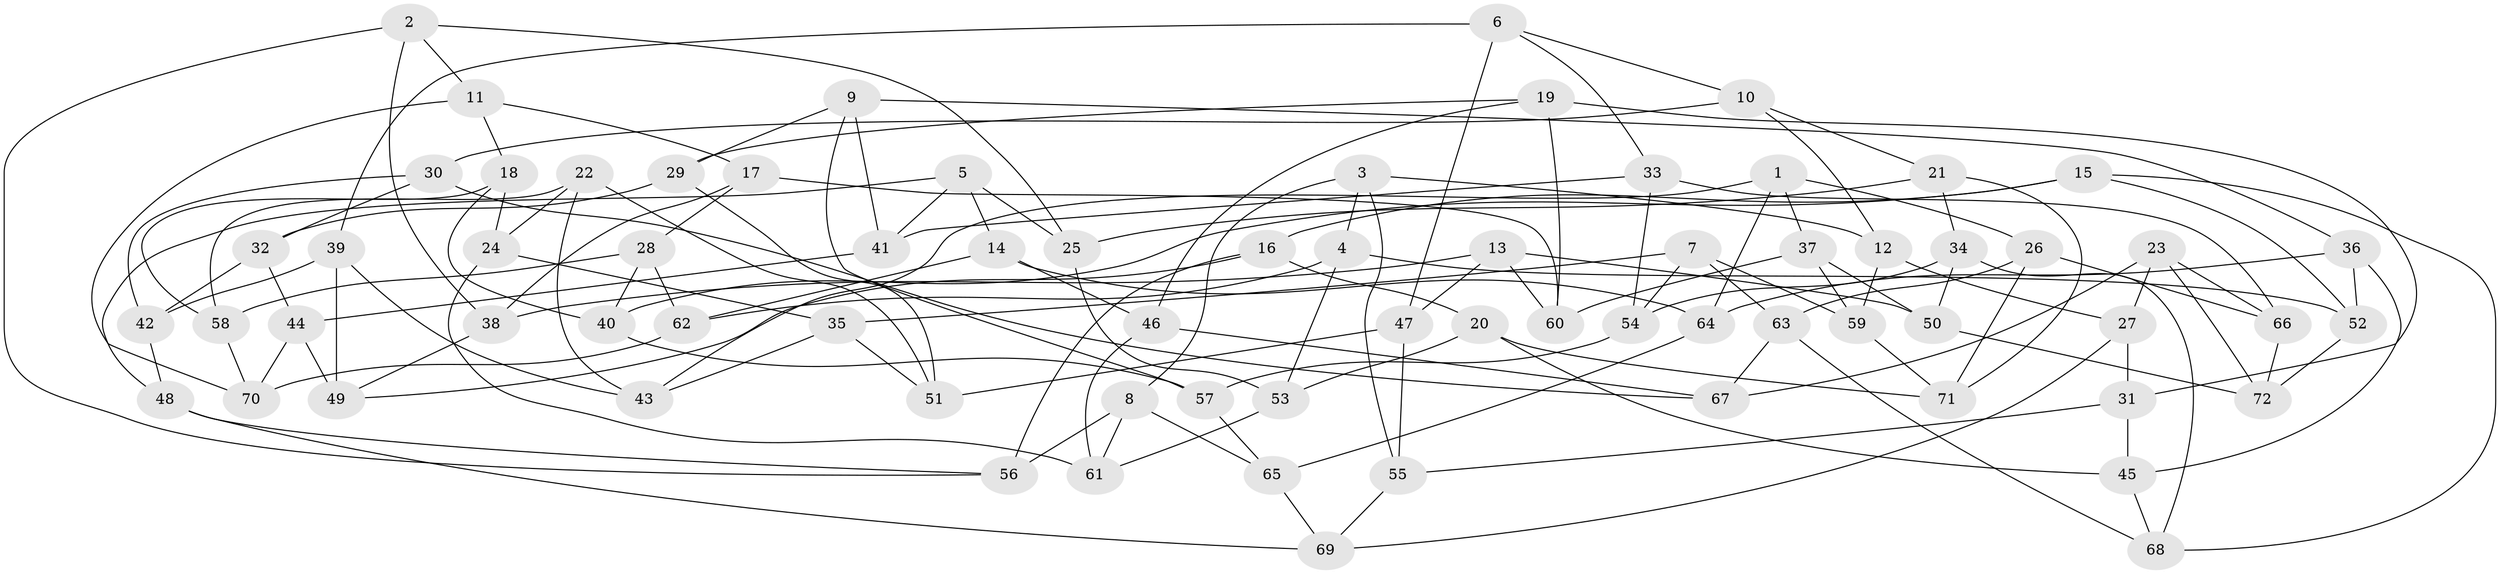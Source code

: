 // coarse degree distribution, {4: 0.8846153846153846, 12: 0.019230769230769232, 11: 0.019230769230769232, 10: 0.038461538461538464, 2: 0.019230769230769232, 9: 0.019230769230769232}
// Generated by graph-tools (version 1.1) at 2025/53/03/04/25 22:53:51]
// undirected, 72 vertices, 144 edges
graph export_dot {
  node [color=gray90,style=filled];
  1;
  2;
  3;
  4;
  5;
  6;
  7;
  8;
  9;
  10;
  11;
  12;
  13;
  14;
  15;
  16;
  17;
  18;
  19;
  20;
  21;
  22;
  23;
  24;
  25;
  26;
  27;
  28;
  29;
  30;
  31;
  32;
  33;
  34;
  35;
  36;
  37;
  38;
  39;
  40;
  41;
  42;
  43;
  44;
  45;
  46;
  47;
  48;
  49;
  50;
  51;
  52;
  53;
  54;
  55;
  56;
  57;
  58;
  59;
  60;
  61;
  62;
  63;
  64;
  65;
  66;
  67;
  68;
  69;
  70;
  71;
  72;
  1 -- 43;
  1 -- 26;
  1 -- 64;
  1 -- 37;
  2 -- 38;
  2 -- 11;
  2 -- 56;
  2 -- 25;
  3 -- 8;
  3 -- 4;
  3 -- 55;
  3 -- 12;
  4 -- 52;
  4 -- 62;
  4 -- 53;
  5 -- 41;
  5 -- 14;
  5 -- 25;
  5 -- 48;
  6 -- 47;
  6 -- 39;
  6 -- 10;
  6 -- 33;
  7 -- 59;
  7 -- 35;
  7 -- 63;
  7 -- 54;
  8 -- 61;
  8 -- 65;
  8 -- 56;
  9 -- 36;
  9 -- 41;
  9 -- 29;
  9 -- 57;
  10 -- 30;
  10 -- 12;
  10 -- 21;
  11 -- 18;
  11 -- 70;
  11 -- 17;
  12 -- 59;
  12 -- 27;
  13 -- 38;
  13 -- 47;
  13 -- 60;
  13 -- 50;
  14 -- 64;
  14 -- 46;
  14 -- 62;
  15 -- 68;
  15 -- 40;
  15 -- 52;
  15 -- 16;
  16 -- 20;
  16 -- 49;
  16 -- 56;
  17 -- 28;
  17 -- 60;
  17 -- 38;
  18 -- 24;
  18 -- 58;
  18 -- 40;
  19 -- 60;
  19 -- 31;
  19 -- 29;
  19 -- 46;
  20 -- 71;
  20 -- 45;
  20 -- 53;
  21 -- 25;
  21 -- 34;
  21 -- 71;
  22 -- 58;
  22 -- 51;
  22 -- 24;
  22 -- 43;
  23 -- 66;
  23 -- 27;
  23 -- 72;
  23 -- 67;
  24 -- 35;
  24 -- 61;
  25 -- 53;
  26 -- 71;
  26 -- 63;
  26 -- 66;
  27 -- 31;
  27 -- 69;
  28 -- 58;
  28 -- 40;
  28 -- 62;
  29 -- 51;
  29 -- 32;
  30 -- 42;
  30 -- 67;
  30 -- 32;
  31 -- 45;
  31 -- 55;
  32 -- 44;
  32 -- 42;
  33 -- 41;
  33 -- 54;
  33 -- 66;
  34 -- 54;
  34 -- 68;
  34 -- 50;
  35 -- 51;
  35 -- 43;
  36 -- 45;
  36 -- 52;
  36 -- 64;
  37 -- 60;
  37 -- 50;
  37 -- 59;
  38 -- 49;
  39 -- 49;
  39 -- 43;
  39 -- 42;
  40 -- 57;
  41 -- 44;
  42 -- 48;
  44 -- 49;
  44 -- 70;
  45 -- 68;
  46 -- 67;
  46 -- 61;
  47 -- 51;
  47 -- 55;
  48 -- 56;
  48 -- 69;
  50 -- 72;
  52 -- 72;
  53 -- 61;
  54 -- 57;
  55 -- 69;
  57 -- 65;
  58 -- 70;
  59 -- 71;
  62 -- 70;
  63 -- 67;
  63 -- 68;
  64 -- 65;
  65 -- 69;
  66 -- 72;
}
